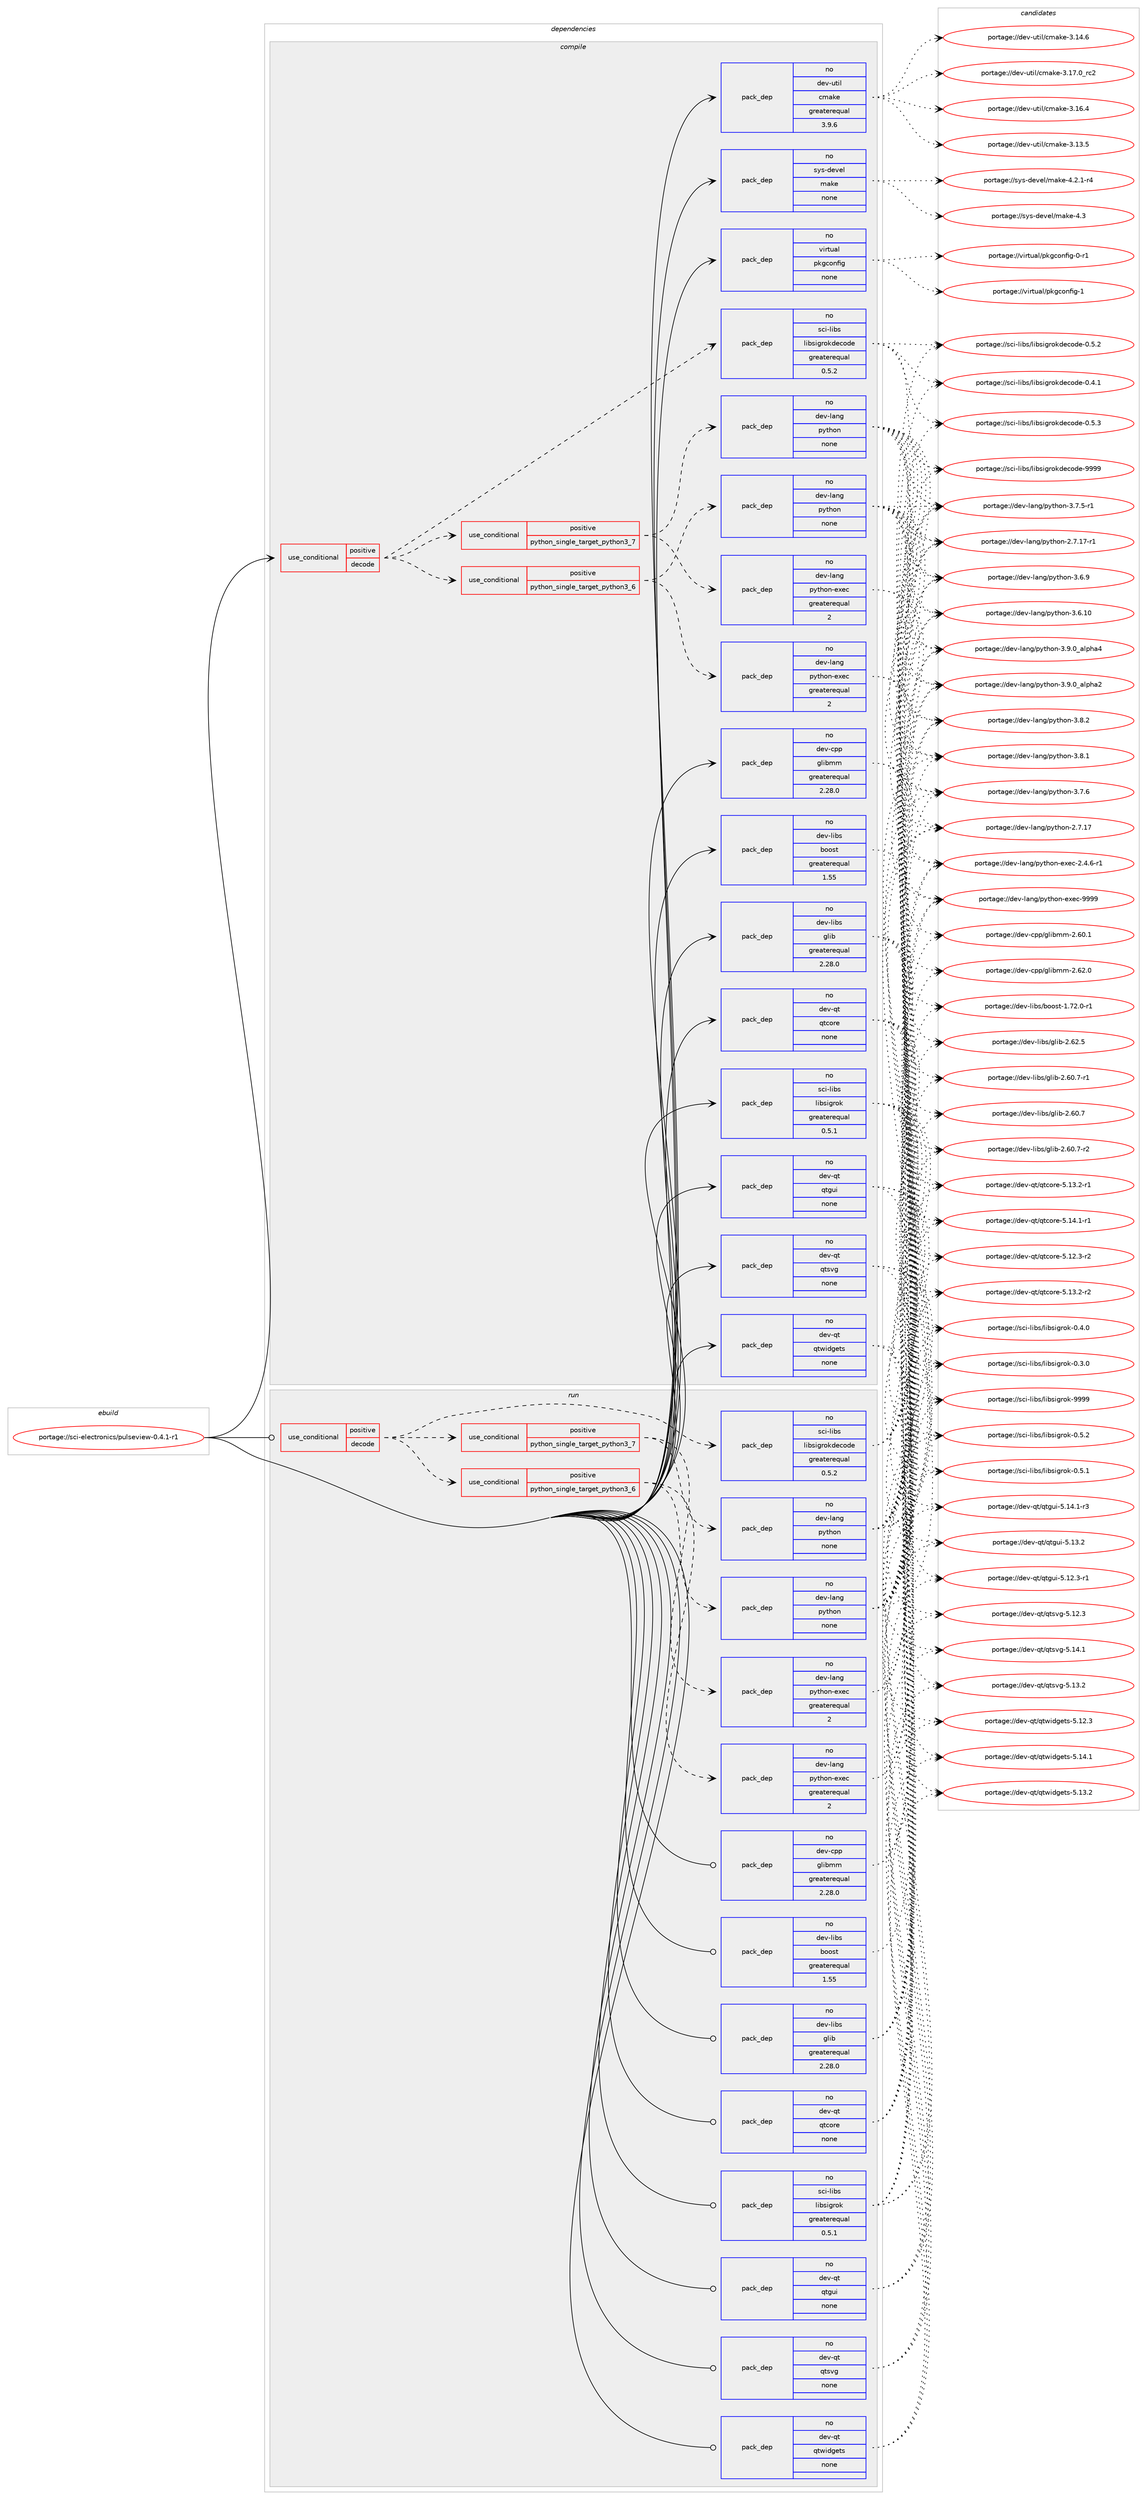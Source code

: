 digraph prolog {

# *************
# Graph options
# *************

newrank=true;
concentrate=true;
compound=true;
graph [rankdir=LR,fontname=Helvetica,fontsize=10,ranksep=1.5];#, ranksep=2.5, nodesep=0.2];
edge  [arrowhead=vee];
node  [fontname=Helvetica,fontsize=10];

# **********
# The ebuild
# **********

subgraph cluster_leftcol {
color=gray;
rank=same;
label=<<i>ebuild</i>>;
id [label="portage://sci-electronics/pulseview-0.4.1-r1", color=red, width=4, href="../sci-electronics/pulseview-0.4.1-r1.svg"];
}

# ****************
# The dependencies
# ****************

subgraph cluster_midcol {
color=gray;
label=<<i>dependencies</i>>;
subgraph cluster_compile {
fillcolor="#eeeeee";
style=filled;
label=<<i>compile</i>>;
subgraph cond11095 {
dependency53514 [label=<<TABLE BORDER="0" CELLBORDER="1" CELLSPACING="0" CELLPADDING="4"><TR><TD ROWSPAN="3" CELLPADDING="10">use_conditional</TD></TR><TR><TD>positive</TD></TR><TR><TD>decode</TD></TR></TABLE>>, shape=none, color=red];
subgraph pack41288 {
dependency53515 [label=<<TABLE BORDER="0" CELLBORDER="1" CELLSPACING="0" CELLPADDING="4" WIDTH="220"><TR><TD ROWSPAN="6" CELLPADDING="30">pack_dep</TD></TR><TR><TD WIDTH="110">no</TD></TR><TR><TD>sci-libs</TD></TR><TR><TD>libsigrokdecode</TD></TR><TR><TD>greaterequal</TD></TR><TR><TD>0.5.2</TD></TR></TABLE>>, shape=none, color=blue];
}
dependency53514:e -> dependency53515:w [weight=20,style="dashed",arrowhead="vee"];
subgraph cond11096 {
dependency53516 [label=<<TABLE BORDER="0" CELLBORDER="1" CELLSPACING="0" CELLPADDING="4"><TR><TD ROWSPAN="3" CELLPADDING="10">use_conditional</TD></TR><TR><TD>positive</TD></TR><TR><TD>python_single_target_python3_6</TD></TR></TABLE>>, shape=none, color=red];
subgraph pack41289 {
dependency53517 [label=<<TABLE BORDER="0" CELLBORDER="1" CELLSPACING="0" CELLPADDING="4" WIDTH="220"><TR><TD ROWSPAN="6" CELLPADDING="30">pack_dep</TD></TR><TR><TD WIDTH="110">no</TD></TR><TR><TD>dev-lang</TD></TR><TR><TD>python</TD></TR><TR><TD>none</TD></TR><TR><TD></TD></TR></TABLE>>, shape=none, color=blue];
}
dependency53516:e -> dependency53517:w [weight=20,style="dashed",arrowhead="vee"];
subgraph pack41290 {
dependency53518 [label=<<TABLE BORDER="0" CELLBORDER="1" CELLSPACING="0" CELLPADDING="4" WIDTH="220"><TR><TD ROWSPAN="6" CELLPADDING="30">pack_dep</TD></TR><TR><TD WIDTH="110">no</TD></TR><TR><TD>dev-lang</TD></TR><TR><TD>python-exec</TD></TR><TR><TD>greaterequal</TD></TR><TR><TD>2</TD></TR></TABLE>>, shape=none, color=blue];
}
dependency53516:e -> dependency53518:w [weight=20,style="dashed",arrowhead="vee"];
}
dependency53514:e -> dependency53516:w [weight=20,style="dashed",arrowhead="vee"];
subgraph cond11097 {
dependency53519 [label=<<TABLE BORDER="0" CELLBORDER="1" CELLSPACING="0" CELLPADDING="4"><TR><TD ROWSPAN="3" CELLPADDING="10">use_conditional</TD></TR><TR><TD>positive</TD></TR><TR><TD>python_single_target_python3_7</TD></TR></TABLE>>, shape=none, color=red];
subgraph pack41291 {
dependency53520 [label=<<TABLE BORDER="0" CELLBORDER="1" CELLSPACING="0" CELLPADDING="4" WIDTH="220"><TR><TD ROWSPAN="6" CELLPADDING="30">pack_dep</TD></TR><TR><TD WIDTH="110">no</TD></TR><TR><TD>dev-lang</TD></TR><TR><TD>python</TD></TR><TR><TD>none</TD></TR><TR><TD></TD></TR></TABLE>>, shape=none, color=blue];
}
dependency53519:e -> dependency53520:w [weight=20,style="dashed",arrowhead="vee"];
subgraph pack41292 {
dependency53521 [label=<<TABLE BORDER="0" CELLBORDER="1" CELLSPACING="0" CELLPADDING="4" WIDTH="220"><TR><TD ROWSPAN="6" CELLPADDING="30">pack_dep</TD></TR><TR><TD WIDTH="110">no</TD></TR><TR><TD>dev-lang</TD></TR><TR><TD>python-exec</TD></TR><TR><TD>greaterequal</TD></TR><TR><TD>2</TD></TR></TABLE>>, shape=none, color=blue];
}
dependency53519:e -> dependency53521:w [weight=20,style="dashed",arrowhead="vee"];
}
dependency53514:e -> dependency53519:w [weight=20,style="dashed",arrowhead="vee"];
}
id:e -> dependency53514:w [weight=20,style="solid",arrowhead="vee"];
subgraph pack41293 {
dependency53522 [label=<<TABLE BORDER="0" CELLBORDER="1" CELLSPACING="0" CELLPADDING="4" WIDTH="220"><TR><TD ROWSPAN="6" CELLPADDING="30">pack_dep</TD></TR><TR><TD WIDTH="110">no</TD></TR><TR><TD>dev-cpp</TD></TR><TR><TD>glibmm</TD></TR><TR><TD>greaterequal</TD></TR><TR><TD>2.28.0</TD></TR></TABLE>>, shape=none, color=blue];
}
id:e -> dependency53522:w [weight=20,style="solid",arrowhead="vee"];
subgraph pack41294 {
dependency53523 [label=<<TABLE BORDER="0" CELLBORDER="1" CELLSPACING="0" CELLPADDING="4" WIDTH="220"><TR><TD ROWSPAN="6" CELLPADDING="30">pack_dep</TD></TR><TR><TD WIDTH="110">no</TD></TR><TR><TD>dev-libs</TD></TR><TR><TD>boost</TD></TR><TR><TD>greaterequal</TD></TR><TR><TD>1.55</TD></TR></TABLE>>, shape=none, color=blue];
}
id:e -> dependency53523:w [weight=20,style="solid",arrowhead="vee"];
subgraph pack41295 {
dependency53524 [label=<<TABLE BORDER="0" CELLBORDER="1" CELLSPACING="0" CELLPADDING="4" WIDTH="220"><TR><TD ROWSPAN="6" CELLPADDING="30">pack_dep</TD></TR><TR><TD WIDTH="110">no</TD></TR><TR><TD>dev-libs</TD></TR><TR><TD>glib</TD></TR><TR><TD>greaterequal</TD></TR><TR><TD>2.28.0</TD></TR></TABLE>>, shape=none, color=blue];
}
id:e -> dependency53524:w [weight=20,style="solid",arrowhead="vee"];
subgraph pack41296 {
dependency53525 [label=<<TABLE BORDER="0" CELLBORDER="1" CELLSPACING="0" CELLPADDING="4" WIDTH="220"><TR><TD ROWSPAN="6" CELLPADDING="30">pack_dep</TD></TR><TR><TD WIDTH="110">no</TD></TR><TR><TD>dev-qt</TD></TR><TR><TD>qtcore</TD></TR><TR><TD>none</TD></TR><TR><TD></TD></TR></TABLE>>, shape=none, color=blue];
}
id:e -> dependency53525:w [weight=20,style="solid",arrowhead="vee"];
subgraph pack41297 {
dependency53526 [label=<<TABLE BORDER="0" CELLBORDER="1" CELLSPACING="0" CELLPADDING="4" WIDTH="220"><TR><TD ROWSPAN="6" CELLPADDING="30">pack_dep</TD></TR><TR><TD WIDTH="110">no</TD></TR><TR><TD>dev-qt</TD></TR><TR><TD>qtgui</TD></TR><TR><TD>none</TD></TR><TR><TD></TD></TR></TABLE>>, shape=none, color=blue];
}
id:e -> dependency53526:w [weight=20,style="solid",arrowhead="vee"];
subgraph pack41298 {
dependency53527 [label=<<TABLE BORDER="0" CELLBORDER="1" CELLSPACING="0" CELLPADDING="4" WIDTH="220"><TR><TD ROWSPAN="6" CELLPADDING="30">pack_dep</TD></TR><TR><TD WIDTH="110">no</TD></TR><TR><TD>dev-qt</TD></TR><TR><TD>qtsvg</TD></TR><TR><TD>none</TD></TR><TR><TD></TD></TR></TABLE>>, shape=none, color=blue];
}
id:e -> dependency53527:w [weight=20,style="solid",arrowhead="vee"];
subgraph pack41299 {
dependency53528 [label=<<TABLE BORDER="0" CELLBORDER="1" CELLSPACING="0" CELLPADDING="4" WIDTH="220"><TR><TD ROWSPAN="6" CELLPADDING="30">pack_dep</TD></TR><TR><TD WIDTH="110">no</TD></TR><TR><TD>dev-qt</TD></TR><TR><TD>qtwidgets</TD></TR><TR><TD>none</TD></TR><TR><TD></TD></TR></TABLE>>, shape=none, color=blue];
}
id:e -> dependency53528:w [weight=20,style="solid",arrowhead="vee"];
subgraph pack41300 {
dependency53529 [label=<<TABLE BORDER="0" CELLBORDER="1" CELLSPACING="0" CELLPADDING="4" WIDTH="220"><TR><TD ROWSPAN="6" CELLPADDING="30">pack_dep</TD></TR><TR><TD WIDTH="110">no</TD></TR><TR><TD>dev-util</TD></TR><TR><TD>cmake</TD></TR><TR><TD>greaterequal</TD></TR><TR><TD>3.9.6</TD></TR></TABLE>>, shape=none, color=blue];
}
id:e -> dependency53529:w [weight=20,style="solid",arrowhead="vee"];
subgraph pack41301 {
dependency53530 [label=<<TABLE BORDER="0" CELLBORDER="1" CELLSPACING="0" CELLPADDING="4" WIDTH="220"><TR><TD ROWSPAN="6" CELLPADDING="30">pack_dep</TD></TR><TR><TD WIDTH="110">no</TD></TR><TR><TD>sci-libs</TD></TR><TR><TD>libsigrok</TD></TR><TR><TD>greaterequal</TD></TR><TR><TD>0.5.1</TD></TR></TABLE>>, shape=none, color=blue];
}
id:e -> dependency53530:w [weight=20,style="solid",arrowhead="vee"];
subgraph pack41302 {
dependency53531 [label=<<TABLE BORDER="0" CELLBORDER="1" CELLSPACING="0" CELLPADDING="4" WIDTH="220"><TR><TD ROWSPAN="6" CELLPADDING="30">pack_dep</TD></TR><TR><TD WIDTH="110">no</TD></TR><TR><TD>sys-devel</TD></TR><TR><TD>make</TD></TR><TR><TD>none</TD></TR><TR><TD></TD></TR></TABLE>>, shape=none, color=blue];
}
id:e -> dependency53531:w [weight=20,style="solid",arrowhead="vee"];
subgraph pack41303 {
dependency53532 [label=<<TABLE BORDER="0" CELLBORDER="1" CELLSPACING="0" CELLPADDING="4" WIDTH="220"><TR><TD ROWSPAN="6" CELLPADDING="30">pack_dep</TD></TR><TR><TD WIDTH="110">no</TD></TR><TR><TD>virtual</TD></TR><TR><TD>pkgconfig</TD></TR><TR><TD>none</TD></TR><TR><TD></TD></TR></TABLE>>, shape=none, color=blue];
}
id:e -> dependency53532:w [weight=20,style="solid",arrowhead="vee"];
}
subgraph cluster_compileandrun {
fillcolor="#eeeeee";
style=filled;
label=<<i>compile and run</i>>;
}
subgraph cluster_run {
fillcolor="#eeeeee";
style=filled;
label=<<i>run</i>>;
subgraph cond11098 {
dependency53533 [label=<<TABLE BORDER="0" CELLBORDER="1" CELLSPACING="0" CELLPADDING="4"><TR><TD ROWSPAN="3" CELLPADDING="10">use_conditional</TD></TR><TR><TD>positive</TD></TR><TR><TD>decode</TD></TR></TABLE>>, shape=none, color=red];
subgraph pack41304 {
dependency53534 [label=<<TABLE BORDER="0" CELLBORDER="1" CELLSPACING="0" CELLPADDING="4" WIDTH="220"><TR><TD ROWSPAN="6" CELLPADDING="30">pack_dep</TD></TR><TR><TD WIDTH="110">no</TD></TR><TR><TD>sci-libs</TD></TR><TR><TD>libsigrokdecode</TD></TR><TR><TD>greaterequal</TD></TR><TR><TD>0.5.2</TD></TR></TABLE>>, shape=none, color=blue];
}
dependency53533:e -> dependency53534:w [weight=20,style="dashed",arrowhead="vee"];
subgraph cond11099 {
dependency53535 [label=<<TABLE BORDER="0" CELLBORDER="1" CELLSPACING="0" CELLPADDING="4"><TR><TD ROWSPAN="3" CELLPADDING="10">use_conditional</TD></TR><TR><TD>positive</TD></TR><TR><TD>python_single_target_python3_6</TD></TR></TABLE>>, shape=none, color=red];
subgraph pack41305 {
dependency53536 [label=<<TABLE BORDER="0" CELLBORDER="1" CELLSPACING="0" CELLPADDING="4" WIDTH="220"><TR><TD ROWSPAN="6" CELLPADDING="30">pack_dep</TD></TR><TR><TD WIDTH="110">no</TD></TR><TR><TD>dev-lang</TD></TR><TR><TD>python</TD></TR><TR><TD>none</TD></TR><TR><TD></TD></TR></TABLE>>, shape=none, color=blue];
}
dependency53535:e -> dependency53536:w [weight=20,style="dashed",arrowhead="vee"];
subgraph pack41306 {
dependency53537 [label=<<TABLE BORDER="0" CELLBORDER="1" CELLSPACING="0" CELLPADDING="4" WIDTH="220"><TR><TD ROWSPAN="6" CELLPADDING="30">pack_dep</TD></TR><TR><TD WIDTH="110">no</TD></TR><TR><TD>dev-lang</TD></TR><TR><TD>python-exec</TD></TR><TR><TD>greaterequal</TD></TR><TR><TD>2</TD></TR></TABLE>>, shape=none, color=blue];
}
dependency53535:e -> dependency53537:w [weight=20,style="dashed",arrowhead="vee"];
}
dependency53533:e -> dependency53535:w [weight=20,style="dashed",arrowhead="vee"];
subgraph cond11100 {
dependency53538 [label=<<TABLE BORDER="0" CELLBORDER="1" CELLSPACING="0" CELLPADDING="4"><TR><TD ROWSPAN="3" CELLPADDING="10">use_conditional</TD></TR><TR><TD>positive</TD></TR><TR><TD>python_single_target_python3_7</TD></TR></TABLE>>, shape=none, color=red];
subgraph pack41307 {
dependency53539 [label=<<TABLE BORDER="0" CELLBORDER="1" CELLSPACING="0" CELLPADDING="4" WIDTH="220"><TR><TD ROWSPAN="6" CELLPADDING="30">pack_dep</TD></TR><TR><TD WIDTH="110">no</TD></TR><TR><TD>dev-lang</TD></TR><TR><TD>python</TD></TR><TR><TD>none</TD></TR><TR><TD></TD></TR></TABLE>>, shape=none, color=blue];
}
dependency53538:e -> dependency53539:w [weight=20,style="dashed",arrowhead="vee"];
subgraph pack41308 {
dependency53540 [label=<<TABLE BORDER="0" CELLBORDER="1" CELLSPACING="0" CELLPADDING="4" WIDTH="220"><TR><TD ROWSPAN="6" CELLPADDING="30">pack_dep</TD></TR><TR><TD WIDTH="110">no</TD></TR><TR><TD>dev-lang</TD></TR><TR><TD>python-exec</TD></TR><TR><TD>greaterequal</TD></TR><TR><TD>2</TD></TR></TABLE>>, shape=none, color=blue];
}
dependency53538:e -> dependency53540:w [weight=20,style="dashed",arrowhead="vee"];
}
dependency53533:e -> dependency53538:w [weight=20,style="dashed",arrowhead="vee"];
}
id:e -> dependency53533:w [weight=20,style="solid",arrowhead="odot"];
subgraph pack41309 {
dependency53541 [label=<<TABLE BORDER="0" CELLBORDER="1" CELLSPACING="0" CELLPADDING="4" WIDTH="220"><TR><TD ROWSPAN="6" CELLPADDING="30">pack_dep</TD></TR><TR><TD WIDTH="110">no</TD></TR><TR><TD>dev-cpp</TD></TR><TR><TD>glibmm</TD></TR><TR><TD>greaterequal</TD></TR><TR><TD>2.28.0</TD></TR></TABLE>>, shape=none, color=blue];
}
id:e -> dependency53541:w [weight=20,style="solid",arrowhead="odot"];
subgraph pack41310 {
dependency53542 [label=<<TABLE BORDER="0" CELLBORDER="1" CELLSPACING="0" CELLPADDING="4" WIDTH="220"><TR><TD ROWSPAN="6" CELLPADDING="30">pack_dep</TD></TR><TR><TD WIDTH="110">no</TD></TR><TR><TD>dev-libs</TD></TR><TR><TD>boost</TD></TR><TR><TD>greaterequal</TD></TR><TR><TD>1.55</TD></TR></TABLE>>, shape=none, color=blue];
}
id:e -> dependency53542:w [weight=20,style="solid",arrowhead="odot"];
subgraph pack41311 {
dependency53543 [label=<<TABLE BORDER="0" CELLBORDER="1" CELLSPACING="0" CELLPADDING="4" WIDTH="220"><TR><TD ROWSPAN="6" CELLPADDING="30">pack_dep</TD></TR><TR><TD WIDTH="110">no</TD></TR><TR><TD>dev-libs</TD></TR><TR><TD>glib</TD></TR><TR><TD>greaterequal</TD></TR><TR><TD>2.28.0</TD></TR></TABLE>>, shape=none, color=blue];
}
id:e -> dependency53543:w [weight=20,style="solid",arrowhead="odot"];
subgraph pack41312 {
dependency53544 [label=<<TABLE BORDER="0" CELLBORDER="1" CELLSPACING="0" CELLPADDING="4" WIDTH="220"><TR><TD ROWSPAN="6" CELLPADDING="30">pack_dep</TD></TR><TR><TD WIDTH="110">no</TD></TR><TR><TD>dev-qt</TD></TR><TR><TD>qtcore</TD></TR><TR><TD>none</TD></TR><TR><TD></TD></TR></TABLE>>, shape=none, color=blue];
}
id:e -> dependency53544:w [weight=20,style="solid",arrowhead="odot"];
subgraph pack41313 {
dependency53545 [label=<<TABLE BORDER="0" CELLBORDER="1" CELLSPACING="0" CELLPADDING="4" WIDTH="220"><TR><TD ROWSPAN="6" CELLPADDING="30">pack_dep</TD></TR><TR><TD WIDTH="110">no</TD></TR><TR><TD>dev-qt</TD></TR><TR><TD>qtgui</TD></TR><TR><TD>none</TD></TR><TR><TD></TD></TR></TABLE>>, shape=none, color=blue];
}
id:e -> dependency53545:w [weight=20,style="solid",arrowhead="odot"];
subgraph pack41314 {
dependency53546 [label=<<TABLE BORDER="0" CELLBORDER="1" CELLSPACING="0" CELLPADDING="4" WIDTH="220"><TR><TD ROWSPAN="6" CELLPADDING="30">pack_dep</TD></TR><TR><TD WIDTH="110">no</TD></TR><TR><TD>dev-qt</TD></TR><TR><TD>qtsvg</TD></TR><TR><TD>none</TD></TR><TR><TD></TD></TR></TABLE>>, shape=none, color=blue];
}
id:e -> dependency53546:w [weight=20,style="solid",arrowhead="odot"];
subgraph pack41315 {
dependency53547 [label=<<TABLE BORDER="0" CELLBORDER="1" CELLSPACING="0" CELLPADDING="4" WIDTH="220"><TR><TD ROWSPAN="6" CELLPADDING="30">pack_dep</TD></TR><TR><TD WIDTH="110">no</TD></TR><TR><TD>dev-qt</TD></TR><TR><TD>qtwidgets</TD></TR><TR><TD>none</TD></TR><TR><TD></TD></TR></TABLE>>, shape=none, color=blue];
}
id:e -> dependency53547:w [weight=20,style="solid",arrowhead="odot"];
subgraph pack41316 {
dependency53548 [label=<<TABLE BORDER="0" CELLBORDER="1" CELLSPACING="0" CELLPADDING="4" WIDTH="220"><TR><TD ROWSPAN="6" CELLPADDING="30">pack_dep</TD></TR><TR><TD WIDTH="110">no</TD></TR><TR><TD>sci-libs</TD></TR><TR><TD>libsigrok</TD></TR><TR><TD>greaterequal</TD></TR><TR><TD>0.5.1</TD></TR></TABLE>>, shape=none, color=blue];
}
id:e -> dependency53548:w [weight=20,style="solid",arrowhead="odot"];
}
}

# **************
# The candidates
# **************

subgraph cluster_choices {
rank=same;
color=gray;
label=<<i>candidates</i>>;

subgraph choice41288 {
color=black;
nodesep=1;
choice1159910545108105981154710810598115105103114111107100101991111001014557575757 [label="portage://sci-libs/libsigrokdecode-9999", color=red, width=4,href="../sci-libs/libsigrokdecode-9999.svg"];
choice115991054510810598115471081059811510510311411110710010199111100101454846534651 [label="portage://sci-libs/libsigrokdecode-0.5.3", color=red, width=4,href="../sci-libs/libsigrokdecode-0.5.3.svg"];
choice115991054510810598115471081059811510510311411110710010199111100101454846534650 [label="portage://sci-libs/libsigrokdecode-0.5.2", color=red, width=4,href="../sci-libs/libsigrokdecode-0.5.2.svg"];
choice115991054510810598115471081059811510510311411110710010199111100101454846524649 [label="portage://sci-libs/libsigrokdecode-0.4.1", color=red, width=4,href="../sci-libs/libsigrokdecode-0.4.1.svg"];
dependency53515:e -> choice1159910545108105981154710810598115105103114111107100101991111001014557575757:w [style=dotted,weight="100"];
dependency53515:e -> choice115991054510810598115471081059811510510311411110710010199111100101454846534651:w [style=dotted,weight="100"];
dependency53515:e -> choice115991054510810598115471081059811510510311411110710010199111100101454846534650:w [style=dotted,weight="100"];
dependency53515:e -> choice115991054510810598115471081059811510510311411110710010199111100101454846524649:w [style=dotted,weight="100"];
}
subgraph choice41289 {
color=black;
nodesep=1;
choice10010111845108971101034711212111610411111045514657464895971081121049752 [label="portage://dev-lang/python-3.9.0_alpha4", color=red, width=4,href="../dev-lang/python-3.9.0_alpha4.svg"];
choice10010111845108971101034711212111610411111045514657464895971081121049750 [label="portage://dev-lang/python-3.9.0_alpha2", color=red, width=4,href="../dev-lang/python-3.9.0_alpha2.svg"];
choice100101118451089711010347112121116104111110455146564650 [label="portage://dev-lang/python-3.8.2", color=red, width=4,href="../dev-lang/python-3.8.2.svg"];
choice100101118451089711010347112121116104111110455146564649 [label="portage://dev-lang/python-3.8.1", color=red, width=4,href="../dev-lang/python-3.8.1.svg"];
choice100101118451089711010347112121116104111110455146554654 [label="portage://dev-lang/python-3.7.6", color=red, width=4,href="../dev-lang/python-3.7.6.svg"];
choice1001011184510897110103471121211161041111104551465546534511449 [label="portage://dev-lang/python-3.7.5-r1", color=red, width=4,href="../dev-lang/python-3.7.5-r1.svg"];
choice100101118451089711010347112121116104111110455146544657 [label="portage://dev-lang/python-3.6.9", color=red, width=4,href="../dev-lang/python-3.6.9.svg"];
choice10010111845108971101034711212111610411111045514654464948 [label="portage://dev-lang/python-3.6.10", color=red, width=4,href="../dev-lang/python-3.6.10.svg"];
choice100101118451089711010347112121116104111110455046554649554511449 [label="portage://dev-lang/python-2.7.17-r1", color=red, width=4,href="../dev-lang/python-2.7.17-r1.svg"];
choice10010111845108971101034711212111610411111045504655464955 [label="portage://dev-lang/python-2.7.17", color=red, width=4,href="../dev-lang/python-2.7.17.svg"];
dependency53517:e -> choice10010111845108971101034711212111610411111045514657464895971081121049752:w [style=dotted,weight="100"];
dependency53517:e -> choice10010111845108971101034711212111610411111045514657464895971081121049750:w [style=dotted,weight="100"];
dependency53517:e -> choice100101118451089711010347112121116104111110455146564650:w [style=dotted,weight="100"];
dependency53517:e -> choice100101118451089711010347112121116104111110455146564649:w [style=dotted,weight="100"];
dependency53517:e -> choice100101118451089711010347112121116104111110455146554654:w [style=dotted,weight="100"];
dependency53517:e -> choice1001011184510897110103471121211161041111104551465546534511449:w [style=dotted,weight="100"];
dependency53517:e -> choice100101118451089711010347112121116104111110455146544657:w [style=dotted,weight="100"];
dependency53517:e -> choice10010111845108971101034711212111610411111045514654464948:w [style=dotted,weight="100"];
dependency53517:e -> choice100101118451089711010347112121116104111110455046554649554511449:w [style=dotted,weight="100"];
dependency53517:e -> choice10010111845108971101034711212111610411111045504655464955:w [style=dotted,weight="100"];
}
subgraph choice41290 {
color=black;
nodesep=1;
choice10010111845108971101034711212111610411111045101120101994557575757 [label="portage://dev-lang/python-exec-9999", color=red, width=4,href="../dev-lang/python-exec-9999.svg"];
choice10010111845108971101034711212111610411111045101120101994550465246544511449 [label="portage://dev-lang/python-exec-2.4.6-r1", color=red, width=4,href="../dev-lang/python-exec-2.4.6-r1.svg"];
dependency53518:e -> choice10010111845108971101034711212111610411111045101120101994557575757:w [style=dotted,weight="100"];
dependency53518:e -> choice10010111845108971101034711212111610411111045101120101994550465246544511449:w [style=dotted,weight="100"];
}
subgraph choice41291 {
color=black;
nodesep=1;
choice10010111845108971101034711212111610411111045514657464895971081121049752 [label="portage://dev-lang/python-3.9.0_alpha4", color=red, width=4,href="../dev-lang/python-3.9.0_alpha4.svg"];
choice10010111845108971101034711212111610411111045514657464895971081121049750 [label="portage://dev-lang/python-3.9.0_alpha2", color=red, width=4,href="../dev-lang/python-3.9.0_alpha2.svg"];
choice100101118451089711010347112121116104111110455146564650 [label="portage://dev-lang/python-3.8.2", color=red, width=4,href="../dev-lang/python-3.8.2.svg"];
choice100101118451089711010347112121116104111110455146564649 [label="portage://dev-lang/python-3.8.1", color=red, width=4,href="../dev-lang/python-3.8.1.svg"];
choice100101118451089711010347112121116104111110455146554654 [label="portage://dev-lang/python-3.7.6", color=red, width=4,href="../dev-lang/python-3.7.6.svg"];
choice1001011184510897110103471121211161041111104551465546534511449 [label="portage://dev-lang/python-3.7.5-r1", color=red, width=4,href="../dev-lang/python-3.7.5-r1.svg"];
choice100101118451089711010347112121116104111110455146544657 [label="portage://dev-lang/python-3.6.9", color=red, width=4,href="../dev-lang/python-3.6.9.svg"];
choice10010111845108971101034711212111610411111045514654464948 [label="portage://dev-lang/python-3.6.10", color=red, width=4,href="../dev-lang/python-3.6.10.svg"];
choice100101118451089711010347112121116104111110455046554649554511449 [label="portage://dev-lang/python-2.7.17-r1", color=red, width=4,href="../dev-lang/python-2.7.17-r1.svg"];
choice10010111845108971101034711212111610411111045504655464955 [label="portage://dev-lang/python-2.7.17", color=red, width=4,href="../dev-lang/python-2.7.17.svg"];
dependency53520:e -> choice10010111845108971101034711212111610411111045514657464895971081121049752:w [style=dotted,weight="100"];
dependency53520:e -> choice10010111845108971101034711212111610411111045514657464895971081121049750:w [style=dotted,weight="100"];
dependency53520:e -> choice100101118451089711010347112121116104111110455146564650:w [style=dotted,weight="100"];
dependency53520:e -> choice100101118451089711010347112121116104111110455146564649:w [style=dotted,weight="100"];
dependency53520:e -> choice100101118451089711010347112121116104111110455146554654:w [style=dotted,weight="100"];
dependency53520:e -> choice1001011184510897110103471121211161041111104551465546534511449:w [style=dotted,weight="100"];
dependency53520:e -> choice100101118451089711010347112121116104111110455146544657:w [style=dotted,weight="100"];
dependency53520:e -> choice10010111845108971101034711212111610411111045514654464948:w [style=dotted,weight="100"];
dependency53520:e -> choice100101118451089711010347112121116104111110455046554649554511449:w [style=dotted,weight="100"];
dependency53520:e -> choice10010111845108971101034711212111610411111045504655464955:w [style=dotted,weight="100"];
}
subgraph choice41292 {
color=black;
nodesep=1;
choice10010111845108971101034711212111610411111045101120101994557575757 [label="portage://dev-lang/python-exec-9999", color=red, width=4,href="../dev-lang/python-exec-9999.svg"];
choice10010111845108971101034711212111610411111045101120101994550465246544511449 [label="portage://dev-lang/python-exec-2.4.6-r1", color=red, width=4,href="../dev-lang/python-exec-2.4.6-r1.svg"];
dependency53521:e -> choice10010111845108971101034711212111610411111045101120101994557575757:w [style=dotted,weight="100"];
dependency53521:e -> choice10010111845108971101034711212111610411111045101120101994550465246544511449:w [style=dotted,weight="100"];
}
subgraph choice41293 {
color=black;
nodesep=1;
choice1001011184599112112471031081059810910945504654504648 [label="portage://dev-cpp/glibmm-2.62.0", color=red, width=4,href="../dev-cpp/glibmm-2.62.0.svg"];
choice1001011184599112112471031081059810910945504654484649 [label="portage://dev-cpp/glibmm-2.60.1", color=red, width=4,href="../dev-cpp/glibmm-2.60.1.svg"];
dependency53522:e -> choice1001011184599112112471031081059810910945504654504648:w [style=dotted,weight="100"];
dependency53522:e -> choice1001011184599112112471031081059810910945504654484649:w [style=dotted,weight="100"];
}
subgraph choice41294 {
color=black;
nodesep=1;
choice10010111845108105981154798111111115116454946555046484511449 [label="portage://dev-libs/boost-1.72.0-r1", color=red, width=4,href="../dev-libs/boost-1.72.0-r1.svg"];
dependency53523:e -> choice10010111845108105981154798111111115116454946555046484511449:w [style=dotted,weight="100"];
}
subgraph choice41295 {
color=black;
nodesep=1;
choice1001011184510810598115471031081059845504654504653 [label="portage://dev-libs/glib-2.62.5", color=red, width=4,href="../dev-libs/glib-2.62.5.svg"];
choice10010111845108105981154710310810598455046544846554511450 [label="portage://dev-libs/glib-2.60.7-r2", color=red, width=4,href="../dev-libs/glib-2.60.7-r2.svg"];
choice10010111845108105981154710310810598455046544846554511449 [label="portage://dev-libs/glib-2.60.7-r1", color=red, width=4,href="../dev-libs/glib-2.60.7-r1.svg"];
choice1001011184510810598115471031081059845504654484655 [label="portage://dev-libs/glib-2.60.7", color=red, width=4,href="../dev-libs/glib-2.60.7.svg"];
dependency53524:e -> choice1001011184510810598115471031081059845504654504653:w [style=dotted,weight="100"];
dependency53524:e -> choice10010111845108105981154710310810598455046544846554511450:w [style=dotted,weight="100"];
dependency53524:e -> choice10010111845108105981154710310810598455046544846554511449:w [style=dotted,weight="100"];
dependency53524:e -> choice1001011184510810598115471031081059845504654484655:w [style=dotted,weight="100"];
}
subgraph choice41296 {
color=black;
nodesep=1;
choice100101118451131164711311699111114101455346495246494511449 [label="portage://dev-qt/qtcore-5.14.1-r1", color=red, width=4,href="../dev-qt/qtcore-5.14.1-r1.svg"];
choice100101118451131164711311699111114101455346495146504511450 [label="portage://dev-qt/qtcore-5.13.2-r2", color=red, width=4,href="../dev-qt/qtcore-5.13.2-r2.svg"];
choice100101118451131164711311699111114101455346495146504511449 [label="portage://dev-qt/qtcore-5.13.2-r1", color=red, width=4,href="../dev-qt/qtcore-5.13.2-r1.svg"];
choice100101118451131164711311699111114101455346495046514511450 [label="portage://dev-qt/qtcore-5.12.3-r2", color=red, width=4,href="../dev-qt/qtcore-5.12.3-r2.svg"];
dependency53525:e -> choice100101118451131164711311699111114101455346495246494511449:w [style=dotted,weight="100"];
dependency53525:e -> choice100101118451131164711311699111114101455346495146504511450:w [style=dotted,weight="100"];
dependency53525:e -> choice100101118451131164711311699111114101455346495146504511449:w [style=dotted,weight="100"];
dependency53525:e -> choice100101118451131164711311699111114101455346495046514511450:w [style=dotted,weight="100"];
}
subgraph choice41297 {
color=black;
nodesep=1;
choice1001011184511311647113116103117105455346495246494511451 [label="portage://dev-qt/qtgui-5.14.1-r3", color=red, width=4,href="../dev-qt/qtgui-5.14.1-r3.svg"];
choice100101118451131164711311610311710545534649514650 [label="portage://dev-qt/qtgui-5.13.2", color=red, width=4,href="../dev-qt/qtgui-5.13.2.svg"];
choice1001011184511311647113116103117105455346495046514511449 [label="portage://dev-qt/qtgui-5.12.3-r1", color=red, width=4,href="../dev-qt/qtgui-5.12.3-r1.svg"];
dependency53526:e -> choice1001011184511311647113116103117105455346495246494511451:w [style=dotted,weight="100"];
dependency53526:e -> choice100101118451131164711311610311710545534649514650:w [style=dotted,weight="100"];
dependency53526:e -> choice1001011184511311647113116103117105455346495046514511449:w [style=dotted,weight="100"];
}
subgraph choice41298 {
color=black;
nodesep=1;
choice100101118451131164711311611511810345534649524649 [label="portage://dev-qt/qtsvg-5.14.1", color=red, width=4,href="../dev-qt/qtsvg-5.14.1.svg"];
choice100101118451131164711311611511810345534649514650 [label="portage://dev-qt/qtsvg-5.13.2", color=red, width=4,href="../dev-qt/qtsvg-5.13.2.svg"];
choice100101118451131164711311611511810345534649504651 [label="portage://dev-qt/qtsvg-5.12.3", color=red, width=4,href="../dev-qt/qtsvg-5.12.3.svg"];
dependency53527:e -> choice100101118451131164711311611511810345534649524649:w [style=dotted,weight="100"];
dependency53527:e -> choice100101118451131164711311611511810345534649514650:w [style=dotted,weight="100"];
dependency53527:e -> choice100101118451131164711311611511810345534649504651:w [style=dotted,weight="100"];
}
subgraph choice41299 {
color=black;
nodesep=1;
choice100101118451131164711311611910510010310111611545534649524649 [label="portage://dev-qt/qtwidgets-5.14.1", color=red, width=4,href="../dev-qt/qtwidgets-5.14.1.svg"];
choice100101118451131164711311611910510010310111611545534649514650 [label="portage://dev-qt/qtwidgets-5.13.2", color=red, width=4,href="../dev-qt/qtwidgets-5.13.2.svg"];
choice100101118451131164711311611910510010310111611545534649504651 [label="portage://dev-qt/qtwidgets-5.12.3", color=red, width=4,href="../dev-qt/qtwidgets-5.12.3.svg"];
dependency53528:e -> choice100101118451131164711311611910510010310111611545534649524649:w [style=dotted,weight="100"];
dependency53528:e -> choice100101118451131164711311611910510010310111611545534649514650:w [style=dotted,weight="100"];
dependency53528:e -> choice100101118451131164711311611910510010310111611545534649504651:w [style=dotted,weight="100"];
}
subgraph choice41300 {
color=black;
nodesep=1;
choice1001011184511711610510847991099710710145514649554648951149950 [label="portage://dev-util/cmake-3.17.0_rc2", color=red, width=4,href="../dev-util/cmake-3.17.0_rc2.svg"];
choice1001011184511711610510847991099710710145514649544652 [label="portage://dev-util/cmake-3.16.4", color=red, width=4,href="../dev-util/cmake-3.16.4.svg"];
choice1001011184511711610510847991099710710145514649524654 [label="portage://dev-util/cmake-3.14.6", color=red, width=4,href="../dev-util/cmake-3.14.6.svg"];
choice1001011184511711610510847991099710710145514649514653 [label="portage://dev-util/cmake-3.13.5", color=red, width=4,href="../dev-util/cmake-3.13.5.svg"];
dependency53529:e -> choice1001011184511711610510847991099710710145514649554648951149950:w [style=dotted,weight="100"];
dependency53529:e -> choice1001011184511711610510847991099710710145514649544652:w [style=dotted,weight="100"];
dependency53529:e -> choice1001011184511711610510847991099710710145514649524654:w [style=dotted,weight="100"];
dependency53529:e -> choice1001011184511711610510847991099710710145514649514653:w [style=dotted,weight="100"];
}
subgraph choice41301 {
color=black;
nodesep=1;
choice11599105451081059811547108105981151051031141111074557575757 [label="portage://sci-libs/libsigrok-9999", color=red, width=4,href="../sci-libs/libsigrok-9999.svg"];
choice1159910545108105981154710810598115105103114111107454846534650 [label="portage://sci-libs/libsigrok-0.5.2", color=red, width=4,href="../sci-libs/libsigrok-0.5.2.svg"];
choice1159910545108105981154710810598115105103114111107454846534649 [label="portage://sci-libs/libsigrok-0.5.1", color=red, width=4,href="../sci-libs/libsigrok-0.5.1.svg"];
choice1159910545108105981154710810598115105103114111107454846524648 [label="portage://sci-libs/libsigrok-0.4.0", color=red, width=4,href="../sci-libs/libsigrok-0.4.0.svg"];
choice1159910545108105981154710810598115105103114111107454846514648 [label="portage://sci-libs/libsigrok-0.3.0", color=red, width=4,href="../sci-libs/libsigrok-0.3.0.svg"];
dependency53530:e -> choice11599105451081059811547108105981151051031141111074557575757:w [style=dotted,weight="100"];
dependency53530:e -> choice1159910545108105981154710810598115105103114111107454846534650:w [style=dotted,weight="100"];
dependency53530:e -> choice1159910545108105981154710810598115105103114111107454846534649:w [style=dotted,weight="100"];
dependency53530:e -> choice1159910545108105981154710810598115105103114111107454846524648:w [style=dotted,weight="100"];
dependency53530:e -> choice1159910545108105981154710810598115105103114111107454846514648:w [style=dotted,weight="100"];
}
subgraph choice41302 {
color=black;
nodesep=1;
choice11512111545100101118101108471099710710145524651 [label="portage://sys-devel/make-4.3", color=red, width=4,href="../sys-devel/make-4.3.svg"];
choice1151211154510010111810110847109971071014552465046494511452 [label="portage://sys-devel/make-4.2.1-r4", color=red, width=4,href="../sys-devel/make-4.2.1-r4.svg"];
dependency53531:e -> choice11512111545100101118101108471099710710145524651:w [style=dotted,weight="100"];
dependency53531:e -> choice1151211154510010111810110847109971071014552465046494511452:w [style=dotted,weight="100"];
}
subgraph choice41303 {
color=black;
nodesep=1;
choice1181051141161179710847112107103991111101021051034549 [label="portage://virtual/pkgconfig-1", color=red, width=4,href="../virtual/pkgconfig-1.svg"];
choice11810511411611797108471121071039911111010210510345484511449 [label="portage://virtual/pkgconfig-0-r1", color=red, width=4,href="../virtual/pkgconfig-0-r1.svg"];
dependency53532:e -> choice1181051141161179710847112107103991111101021051034549:w [style=dotted,weight="100"];
dependency53532:e -> choice11810511411611797108471121071039911111010210510345484511449:w [style=dotted,weight="100"];
}
subgraph choice41304 {
color=black;
nodesep=1;
choice1159910545108105981154710810598115105103114111107100101991111001014557575757 [label="portage://sci-libs/libsigrokdecode-9999", color=red, width=4,href="../sci-libs/libsigrokdecode-9999.svg"];
choice115991054510810598115471081059811510510311411110710010199111100101454846534651 [label="portage://sci-libs/libsigrokdecode-0.5.3", color=red, width=4,href="../sci-libs/libsigrokdecode-0.5.3.svg"];
choice115991054510810598115471081059811510510311411110710010199111100101454846534650 [label="portage://sci-libs/libsigrokdecode-0.5.2", color=red, width=4,href="../sci-libs/libsigrokdecode-0.5.2.svg"];
choice115991054510810598115471081059811510510311411110710010199111100101454846524649 [label="portage://sci-libs/libsigrokdecode-0.4.1", color=red, width=4,href="../sci-libs/libsigrokdecode-0.4.1.svg"];
dependency53534:e -> choice1159910545108105981154710810598115105103114111107100101991111001014557575757:w [style=dotted,weight="100"];
dependency53534:e -> choice115991054510810598115471081059811510510311411110710010199111100101454846534651:w [style=dotted,weight="100"];
dependency53534:e -> choice115991054510810598115471081059811510510311411110710010199111100101454846534650:w [style=dotted,weight="100"];
dependency53534:e -> choice115991054510810598115471081059811510510311411110710010199111100101454846524649:w [style=dotted,weight="100"];
}
subgraph choice41305 {
color=black;
nodesep=1;
choice10010111845108971101034711212111610411111045514657464895971081121049752 [label="portage://dev-lang/python-3.9.0_alpha4", color=red, width=4,href="../dev-lang/python-3.9.0_alpha4.svg"];
choice10010111845108971101034711212111610411111045514657464895971081121049750 [label="portage://dev-lang/python-3.9.0_alpha2", color=red, width=4,href="../dev-lang/python-3.9.0_alpha2.svg"];
choice100101118451089711010347112121116104111110455146564650 [label="portage://dev-lang/python-3.8.2", color=red, width=4,href="../dev-lang/python-3.8.2.svg"];
choice100101118451089711010347112121116104111110455146564649 [label="portage://dev-lang/python-3.8.1", color=red, width=4,href="../dev-lang/python-3.8.1.svg"];
choice100101118451089711010347112121116104111110455146554654 [label="portage://dev-lang/python-3.7.6", color=red, width=4,href="../dev-lang/python-3.7.6.svg"];
choice1001011184510897110103471121211161041111104551465546534511449 [label="portage://dev-lang/python-3.7.5-r1", color=red, width=4,href="../dev-lang/python-3.7.5-r1.svg"];
choice100101118451089711010347112121116104111110455146544657 [label="portage://dev-lang/python-3.6.9", color=red, width=4,href="../dev-lang/python-3.6.9.svg"];
choice10010111845108971101034711212111610411111045514654464948 [label="portage://dev-lang/python-3.6.10", color=red, width=4,href="../dev-lang/python-3.6.10.svg"];
choice100101118451089711010347112121116104111110455046554649554511449 [label="portage://dev-lang/python-2.7.17-r1", color=red, width=4,href="../dev-lang/python-2.7.17-r1.svg"];
choice10010111845108971101034711212111610411111045504655464955 [label="portage://dev-lang/python-2.7.17", color=red, width=4,href="../dev-lang/python-2.7.17.svg"];
dependency53536:e -> choice10010111845108971101034711212111610411111045514657464895971081121049752:w [style=dotted,weight="100"];
dependency53536:e -> choice10010111845108971101034711212111610411111045514657464895971081121049750:w [style=dotted,weight="100"];
dependency53536:e -> choice100101118451089711010347112121116104111110455146564650:w [style=dotted,weight="100"];
dependency53536:e -> choice100101118451089711010347112121116104111110455146564649:w [style=dotted,weight="100"];
dependency53536:e -> choice100101118451089711010347112121116104111110455146554654:w [style=dotted,weight="100"];
dependency53536:e -> choice1001011184510897110103471121211161041111104551465546534511449:w [style=dotted,weight="100"];
dependency53536:e -> choice100101118451089711010347112121116104111110455146544657:w [style=dotted,weight="100"];
dependency53536:e -> choice10010111845108971101034711212111610411111045514654464948:w [style=dotted,weight="100"];
dependency53536:e -> choice100101118451089711010347112121116104111110455046554649554511449:w [style=dotted,weight="100"];
dependency53536:e -> choice10010111845108971101034711212111610411111045504655464955:w [style=dotted,weight="100"];
}
subgraph choice41306 {
color=black;
nodesep=1;
choice10010111845108971101034711212111610411111045101120101994557575757 [label="portage://dev-lang/python-exec-9999", color=red, width=4,href="../dev-lang/python-exec-9999.svg"];
choice10010111845108971101034711212111610411111045101120101994550465246544511449 [label="portage://dev-lang/python-exec-2.4.6-r1", color=red, width=4,href="../dev-lang/python-exec-2.4.6-r1.svg"];
dependency53537:e -> choice10010111845108971101034711212111610411111045101120101994557575757:w [style=dotted,weight="100"];
dependency53537:e -> choice10010111845108971101034711212111610411111045101120101994550465246544511449:w [style=dotted,weight="100"];
}
subgraph choice41307 {
color=black;
nodesep=1;
choice10010111845108971101034711212111610411111045514657464895971081121049752 [label="portage://dev-lang/python-3.9.0_alpha4", color=red, width=4,href="../dev-lang/python-3.9.0_alpha4.svg"];
choice10010111845108971101034711212111610411111045514657464895971081121049750 [label="portage://dev-lang/python-3.9.0_alpha2", color=red, width=4,href="../dev-lang/python-3.9.0_alpha2.svg"];
choice100101118451089711010347112121116104111110455146564650 [label="portage://dev-lang/python-3.8.2", color=red, width=4,href="../dev-lang/python-3.8.2.svg"];
choice100101118451089711010347112121116104111110455146564649 [label="portage://dev-lang/python-3.8.1", color=red, width=4,href="../dev-lang/python-3.8.1.svg"];
choice100101118451089711010347112121116104111110455146554654 [label="portage://dev-lang/python-3.7.6", color=red, width=4,href="../dev-lang/python-3.7.6.svg"];
choice1001011184510897110103471121211161041111104551465546534511449 [label="portage://dev-lang/python-3.7.5-r1", color=red, width=4,href="../dev-lang/python-3.7.5-r1.svg"];
choice100101118451089711010347112121116104111110455146544657 [label="portage://dev-lang/python-3.6.9", color=red, width=4,href="../dev-lang/python-3.6.9.svg"];
choice10010111845108971101034711212111610411111045514654464948 [label="portage://dev-lang/python-3.6.10", color=red, width=4,href="../dev-lang/python-3.6.10.svg"];
choice100101118451089711010347112121116104111110455046554649554511449 [label="portage://dev-lang/python-2.7.17-r1", color=red, width=4,href="../dev-lang/python-2.7.17-r1.svg"];
choice10010111845108971101034711212111610411111045504655464955 [label="portage://dev-lang/python-2.7.17", color=red, width=4,href="../dev-lang/python-2.7.17.svg"];
dependency53539:e -> choice10010111845108971101034711212111610411111045514657464895971081121049752:w [style=dotted,weight="100"];
dependency53539:e -> choice10010111845108971101034711212111610411111045514657464895971081121049750:w [style=dotted,weight="100"];
dependency53539:e -> choice100101118451089711010347112121116104111110455146564650:w [style=dotted,weight="100"];
dependency53539:e -> choice100101118451089711010347112121116104111110455146564649:w [style=dotted,weight="100"];
dependency53539:e -> choice100101118451089711010347112121116104111110455146554654:w [style=dotted,weight="100"];
dependency53539:e -> choice1001011184510897110103471121211161041111104551465546534511449:w [style=dotted,weight="100"];
dependency53539:e -> choice100101118451089711010347112121116104111110455146544657:w [style=dotted,weight="100"];
dependency53539:e -> choice10010111845108971101034711212111610411111045514654464948:w [style=dotted,weight="100"];
dependency53539:e -> choice100101118451089711010347112121116104111110455046554649554511449:w [style=dotted,weight="100"];
dependency53539:e -> choice10010111845108971101034711212111610411111045504655464955:w [style=dotted,weight="100"];
}
subgraph choice41308 {
color=black;
nodesep=1;
choice10010111845108971101034711212111610411111045101120101994557575757 [label="portage://dev-lang/python-exec-9999", color=red, width=4,href="../dev-lang/python-exec-9999.svg"];
choice10010111845108971101034711212111610411111045101120101994550465246544511449 [label="portage://dev-lang/python-exec-2.4.6-r1", color=red, width=4,href="../dev-lang/python-exec-2.4.6-r1.svg"];
dependency53540:e -> choice10010111845108971101034711212111610411111045101120101994557575757:w [style=dotted,weight="100"];
dependency53540:e -> choice10010111845108971101034711212111610411111045101120101994550465246544511449:w [style=dotted,weight="100"];
}
subgraph choice41309 {
color=black;
nodesep=1;
choice1001011184599112112471031081059810910945504654504648 [label="portage://dev-cpp/glibmm-2.62.0", color=red, width=4,href="../dev-cpp/glibmm-2.62.0.svg"];
choice1001011184599112112471031081059810910945504654484649 [label="portage://dev-cpp/glibmm-2.60.1", color=red, width=4,href="../dev-cpp/glibmm-2.60.1.svg"];
dependency53541:e -> choice1001011184599112112471031081059810910945504654504648:w [style=dotted,weight="100"];
dependency53541:e -> choice1001011184599112112471031081059810910945504654484649:w [style=dotted,weight="100"];
}
subgraph choice41310 {
color=black;
nodesep=1;
choice10010111845108105981154798111111115116454946555046484511449 [label="portage://dev-libs/boost-1.72.0-r1", color=red, width=4,href="../dev-libs/boost-1.72.0-r1.svg"];
dependency53542:e -> choice10010111845108105981154798111111115116454946555046484511449:w [style=dotted,weight="100"];
}
subgraph choice41311 {
color=black;
nodesep=1;
choice1001011184510810598115471031081059845504654504653 [label="portage://dev-libs/glib-2.62.5", color=red, width=4,href="../dev-libs/glib-2.62.5.svg"];
choice10010111845108105981154710310810598455046544846554511450 [label="portage://dev-libs/glib-2.60.7-r2", color=red, width=4,href="../dev-libs/glib-2.60.7-r2.svg"];
choice10010111845108105981154710310810598455046544846554511449 [label="portage://dev-libs/glib-2.60.7-r1", color=red, width=4,href="../dev-libs/glib-2.60.7-r1.svg"];
choice1001011184510810598115471031081059845504654484655 [label="portage://dev-libs/glib-2.60.7", color=red, width=4,href="../dev-libs/glib-2.60.7.svg"];
dependency53543:e -> choice1001011184510810598115471031081059845504654504653:w [style=dotted,weight="100"];
dependency53543:e -> choice10010111845108105981154710310810598455046544846554511450:w [style=dotted,weight="100"];
dependency53543:e -> choice10010111845108105981154710310810598455046544846554511449:w [style=dotted,weight="100"];
dependency53543:e -> choice1001011184510810598115471031081059845504654484655:w [style=dotted,weight="100"];
}
subgraph choice41312 {
color=black;
nodesep=1;
choice100101118451131164711311699111114101455346495246494511449 [label="portage://dev-qt/qtcore-5.14.1-r1", color=red, width=4,href="../dev-qt/qtcore-5.14.1-r1.svg"];
choice100101118451131164711311699111114101455346495146504511450 [label="portage://dev-qt/qtcore-5.13.2-r2", color=red, width=4,href="../dev-qt/qtcore-5.13.2-r2.svg"];
choice100101118451131164711311699111114101455346495146504511449 [label="portage://dev-qt/qtcore-5.13.2-r1", color=red, width=4,href="../dev-qt/qtcore-5.13.2-r1.svg"];
choice100101118451131164711311699111114101455346495046514511450 [label="portage://dev-qt/qtcore-5.12.3-r2", color=red, width=4,href="../dev-qt/qtcore-5.12.3-r2.svg"];
dependency53544:e -> choice100101118451131164711311699111114101455346495246494511449:w [style=dotted,weight="100"];
dependency53544:e -> choice100101118451131164711311699111114101455346495146504511450:w [style=dotted,weight="100"];
dependency53544:e -> choice100101118451131164711311699111114101455346495146504511449:w [style=dotted,weight="100"];
dependency53544:e -> choice100101118451131164711311699111114101455346495046514511450:w [style=dotted,weight="100"];
}
subgraph choice41313 {
color=black;
nodesep=1;
choice1001011184511311647113116103117105455346495246494511451 [label="portage://dev-qt/qtgui-5.14.1-r3", color=red, width=4,href="../dev-qt/qtgui-5.14.1-r3.svg"];
choice100101118451131164711311610311710545534649514650 [label="portage://dev-qt/qtgui-5.13.2", color=red, width=4,href="../dev-qt/qtgui-5.13.2.svg"];
choice1001011184511311647113116103117105455346495046514511449 [label="portage://dev-qt/qtgui-5.12.3-r1", color=red, width=4,href="../dev-qt/qtgui-5.12.3-r1.svg"];
dependency53545:e -> choice1001011184511311647113116103117105455346495246494511451:w [style=dotted,weight="100"];
dependency53545:e -> choice100101118451131164711311610311710545534649514650:w [style=dotted,weight="100"];
dependency53545:e -> choice1001011184511311647113116103117105455346495046514511449:w [style=dotted,weight="100"];
}
subgraph choice41314 {
color=black;
nodesep=1;
choice100101118451131164711311611511810345534649524649 [label="portage://dev-qt/qtsvg-5.14.1", color=red, width=4,href="../dev-qt/qtsvg-5.14.1.svg"];
choice100101118451131164711311611511810345534649514650 [label="portage://dev-qt/qtsvg-5.13.2", color=red, width=4,href="../dev-qt/qtsvg-5.13.2.svg"];
choice100101118451131164711311611511810345534649504651 [label="portage://dev-qt/qtsvg-5.12.3", color=red, width=4,href="../dev-qt/qtsvg-5.12.3.svg"];
dependency53546:e -> choice100101118451131164711311611511810345534649524649:w [style=dotted,weight="100"];
dependency53546:e -> choice100101118451131164711311611511810345534649514650:w [style=dotted,weight="100"];
dependency53546:e -> choice100101118451131164711311611511810345534649504651:w [style=dotted,weight="100"];
}
subgraph choice41315 {
color=black;
nodesep=1;
choice100101118451131164711311611910510010310111611545534649524649 [label="portage://dev-qt/qtwidgets-5.14.1", color=red, width=4,href="../dev-qt/qtwidgets-5.14.1.svg"];
choice100101118451131164711311611910510010310111611545534649514650 [label="portage://dev-qt/qtwidgets-5.13.2", color=red, width=4,href="../dev-qt/qtwidgets-5.13.2.svg"];
choice100101118451131164711311611910510010310111611545534649504651 [label="portage://dev-qt/qtwidgets-5.12.3", color=red, width=4,href="../dev-qt/qtwidgets-5.12.3.svg"];
dependency53547:e -> choice100101118451131164711311611910510010310111611545534649524649:w [style=dotted,weight="100"];
dependency53547:e -> choice100101118451131164711311611910510010310111611545534649514650:w [style=dotted,weight="100"];
dependency53547:e -> choice100101118451131164711311611910510010310111611545534649504651:w [style=dotted,weight="100"];
}
subgraph choice41316 {
color=black;
nodesep=1;
choice11599105451081059811547108105981151051031141111074557575757 [label="portage://sci-libs/libsigrok-9999", color=red, width=4,href="../sci-libs/libsigrok-9999.svg"];
choice1159910545108105981154710810598115105103114111107454846534650 [label="portage://sci-libs/libsigrok-0.5.2", color=red, width=4,href="../sci-libs/libsigrok-0.5.2.svg"];
choice1159910545108105981154710810598115105103114111107454846534649 [label="portage://sci-libs/libsigrok-0.5.1", color=red, width=4,href="../sci-libs/libsigrok-0.5.1.svg"];
choice1159910545108105981154710810598115105103114111107454846524648 [label="portage://sci-libs/libsigrok-0.4.0", color=red, width=4,href="../sci-libs/libsigrok-0.4.0.svg"];
choice1159910545108105981154710810598115105103114111107454846514648 [label="portage://sci-libs/libsigrok-0.3.0", color=red, width=4,href="../sci-libs/libsigrok-0.3.0.svg"];
dependency53548:e -> choice11599105451081059811547108105981151051031141111074557575757:w [style=dotted,weight="100"];
dependency53548:e -> choice1159910545108105981154710810598115105103114111107454846534650:w [style=dotted,weight="100"];
dependency53548:e -> choice1159910545108105981154710810598115105103114111107454846534649:w [style=dotted,weight="100"];
dependency53548:e -> choice1159910545108105981154710810598115105103114111107454846524648:w [style=dotted,weight="100"];
dependency53548:e -> choice1159910545108105981154710810598115105103114111107454846514648:w [style=dotted,weight="100"];
}
}

}
